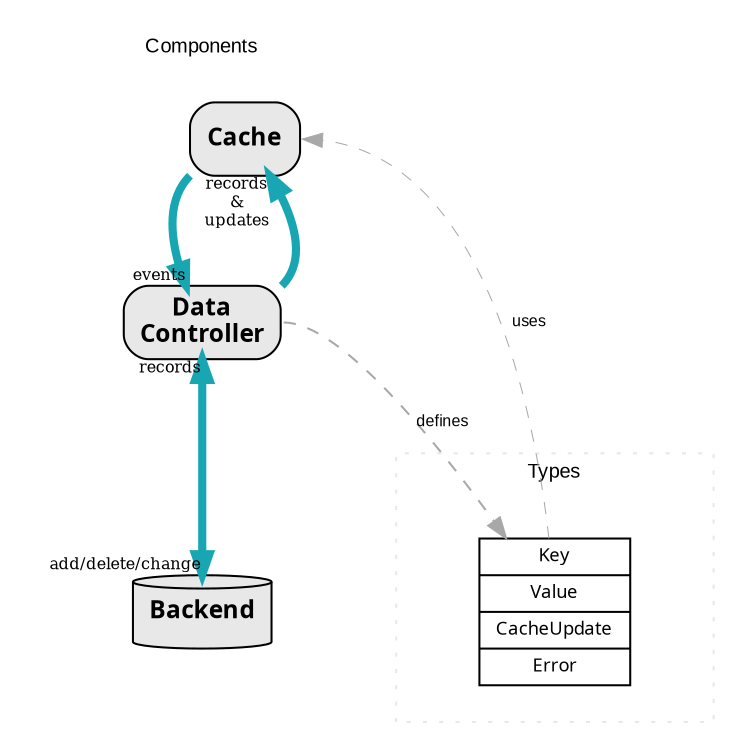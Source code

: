 digraph operations_diagram {
    size="5";
    ratio="fill";
    subgraph clusterTypes {
        style="dotted";
        color="#e8e8e8";
        fontname="Arial, Helvetica, sans-serif";
        fontsize=10;
        TypeList [shape="record", label="{Key | Value | CacheUpdate | Error }", fontname="American Typewriter", fontsize=9];
        label="Types";
    }
    subgraph clusterComponents {
        pencolor="#ffffff00";
        fontname="Arial, Helvetica, sans-serif";
        fontsize=10;
        edge [fontsize=8];
        // node [width=1.5, fixedsize="true"];
        node [shape="box", style="filled, rounded", fillcolor="#e8e8e8", fontname="American Typewriter Semibold", fontsize=12];
        // Nodes
        Cache [label="Cache"];
        DataController [label="Data\nController"];
        Backend [label="Backend", shape="cylinder"];
        // Edges
        Cache -> DataController [color="#18a7b2", penwidth=4, headlabel="events", tailport="sw", weight=1];
        DataController -> Cache [color="#18a7b2", penwidth=4, headlabel="records\n&\nupdates", tailport="ne"];
        DataController -> Backend [dir="both", color="#18a7b2", penwidth=4, taillabel="records", headlabel="add/delete/change"];
        // Footer
        label="Components";
    }
    DataController -> TypeList [label="defines", fontsize=8, fontname="Arial, Helvetica, sans-serif", weight=100, style="dashed", color="#a8a8a8", penwidth=1, tailport="e"];
    TypeList -> Cache [label="uses", fontsize=8, fontname="Arial, Helvetica, sans-serif", weight=1, style="dashed", color="#a8a8a8", penwidth=0.5, headport="e", weight=0];
}
